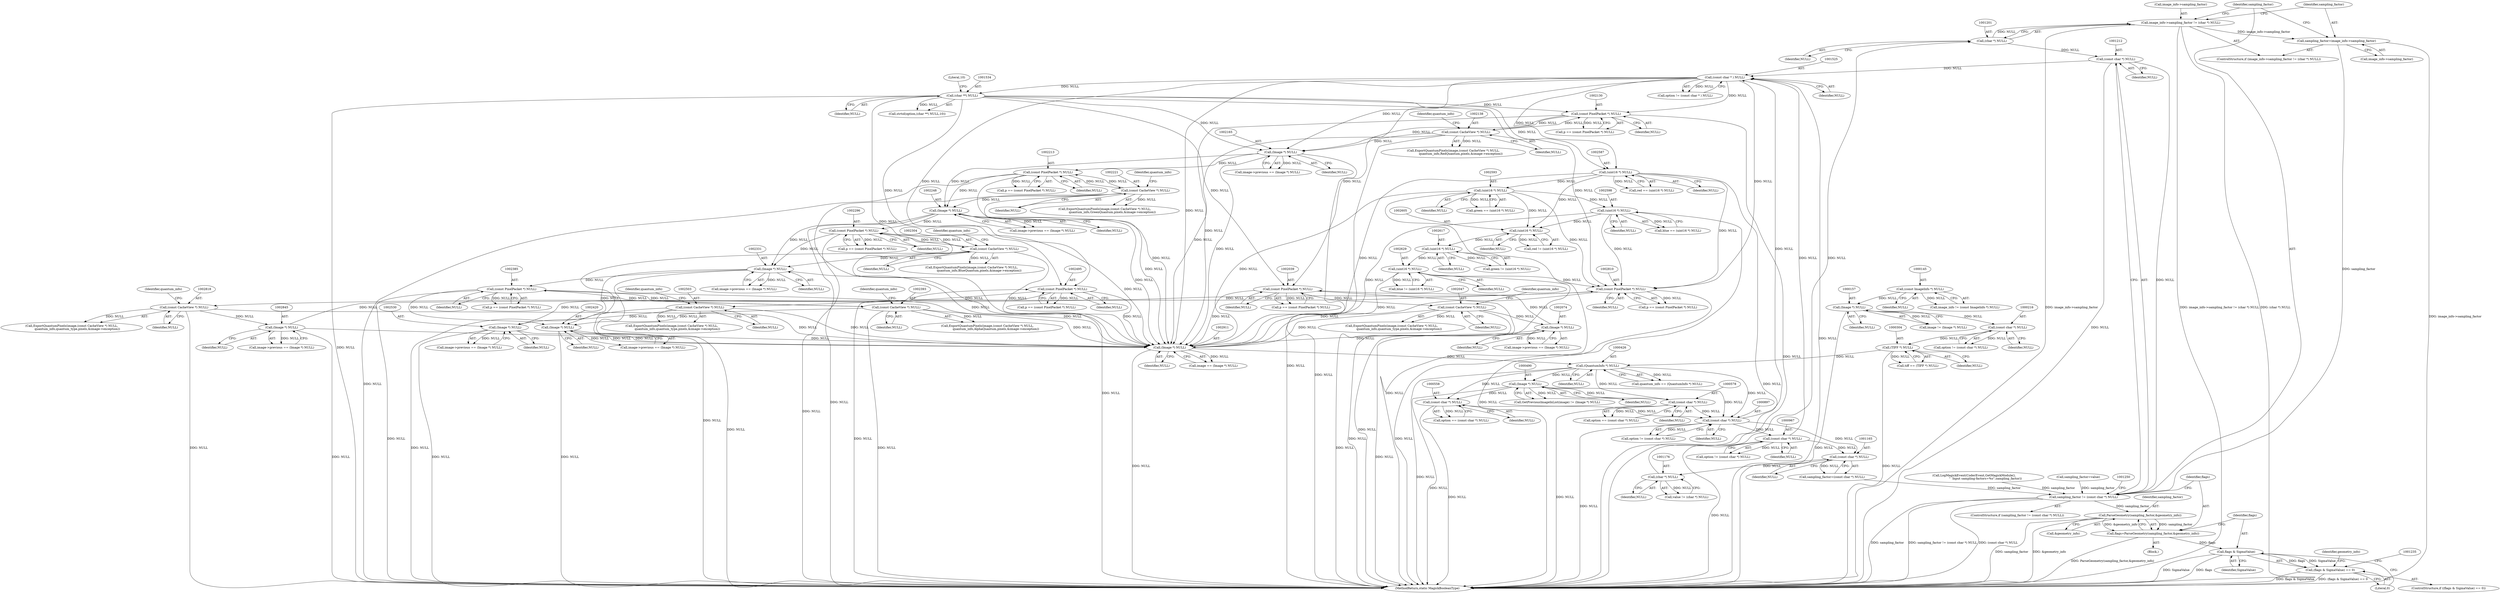 digraph "0_ImageMagick6_3c53413eb544cc567309b4c86485eae43e956112@pointer" {
"1001196" [label="(Call,image_info->sampling_factor != (char *) NULL)"];
"1001200" [label="(Call,(char *) NULL)"];
"1001175" [label="(Call,(char *) NULL)"];
"1001164" [label="(Call,(const char *) NULL)"];
"1000896" [label="(Call,(const char *) NULL)"];
"1000577" [label="(Call,(const char *) NULL)"];
"1000425" [label="(Call,(QuantumInfo *) NULL)"];
"1002910" [label="(Call,(Image *) NULL)"];
"1002628" [label="(Call,(uint16 *) NULL)"];
"1002616" [label="(Call,(uint16 *) NULL)"];
"1002604" [label="(Call,(uint16 *) NULL)"];
"1002597" [label="(Call,(uint16 *) NULL)"];
"1002592" [label="(Call,(uint16 *) NULL)"];
"1002586" [label="(Call,(uint16 *) NULL)"];
"1001533" [label="(Call,(char **) NULL)"];
"1001524" [label="(Call,(const char * ) NULL)"];
"1001211" [label="(Call,(const char *) NULL)"];
"1000966" [label="(Call,(const char *) NULL)"];
"1002494" [label="(Call,(const PixelPacket *) NULL)"];
"1002529" [label="(Call,(Image *) NULL)"];
"1002502" [label="(Call,(const CacheView *) NULL)"];
"1002220" [label="(Call,(const CacheView *) NULL)"];
"1002212" [label="(Call,(const PixelPacket *) NULL)"];
"1002164" [label="(Call,(Image *) NULL)"];
"1002129" [label="(Call,(const PixelPacket *) NULL)"];
"1002137" [label="(Call,(const CacheView *) NULL)"];
"1002046" [label="(Call,(const CacheView *) NULL)"];
"1002038" [label="(Call,(const PixelPacket *) NULL)"];
"1002073" [label="(Call,(Image *) NULL)"];
"1002295" [label="(Call,(const PixelPacket *) NULL)"];
"1002247" [label="(Call,(Image *) NULL)"];
"1002303" [label="(Call,(const CacheView *) NULL)"];
"1002419" [label="(Call,(Image *) NULL)"];
"1002384" [label="(Call,(const PixelPacket *) NULL)"];
"1002392" [label="(Call,(const CacheView *) NULL)"];
"1002330" [label="(Call,(Image *) NULL)"];
"1002809" [label="(Call,(const PixelPacket *) NULL)"];
"1002844" [label="(Call,(Image *) NULL)"];
"1002817" [label="(Call,(const CacheView *) NULL)"];
"1000303" [label="(Call,(TIFF *) NULL)"];
"1000215" [label="(Call,(const char *) NULL)"];
"1000156" [label="(Call,(Image *) NULL)"];
"1000144" [label="(Call,(const ImageInfo *) NULL)"];
"1000489" [label="(Call,(Image *) NULL)"];
"1000557" [label="(Call,(const char *) NULL)"];
"1001203" [label="(Call,sampling_factor=image_info->sampling_factor)"];
"1001209" [label="(Call,sampling_factor != (const char *) NULL)"];
"1001217" [label="(Call,ParseGeometry(sampling_factor,&geometry_info))"];
"1001215" [label="(Call,flags=ParseGeometry(sampling_factor,&geometry_info))"];
"1001223" [label="(Call,flags & SigmaValue)"];
"1001222" [label="(Call,(flags & SigmaValue) == 0)"];
"1002626" [label="(Call,blue != (uint16 *) NULL)"];
"1001223" [label="(Call,flags & SigmaValue)"];
"1002044" [label="(Call,ExportQuantumPixels(image,(const CacheView *) NULL,\n                quantum_info,quantum_type,pixels,&image->exception))"];
"1000142" [label="(Call,image_info != (const ImageInfo *) NULL)"];
"1001222" [label="(Call,(flags & SigmaValue) == 0)"];
"1001164" [label="(Call,(const char *) NULL)"];
"1001204" [label="(Identifier,sampling_factor)"];
"1002908" [label="(Call,image == (Image *) NULL)"];
"1002492" [label="(Call,p == (const PixelPacket *) NULL)"];
"1001536" [label="(Literal,10)"];
"1002586" [label="(Call,(uint16 *) NULL)"];
"1002392" [label="(Call,(const CacheView *) NULL)"];
"1001177" [label="(Identifier,NULL)"];
"1002590" [label="(Call,green == (uint16 *) NULL)"];
"1002326" [label="(Call,image->previous == (Image *) NULL)"];
"1001221" [label="(ControlStructure,if ((flags & SigmaValue) == 0))"];
"1002606" [label="(Identifier,NULL)"];
"1002844" [label="(Call,(Image *) NULL)"];
"1000486" [label="(Call,GetPreviousImageInList(image) != (Image *) NULL)"];
"1001214" [label="(Block,)"];
"1002049" [label="(Identifier,quantum_info)"];
"1000427" [label="(Identifier,NULL)"];
"1001224" [label="(Identifier,flags)"];
"1002809" [label="(Call,(const PixelPacket *) NULL)"];
"1002421" [label="(Identifier,NULL)"];
"1002630" [label="(Identifier,NULL)"];
"1002247" [label="(Call,(Image *) NULL)"];
"1000217" [label="(Identifier,NULL)"];
"1002594" [label="(Identifier,NULL)"];
"1002306" [label="(Identifier,quantum_info)"];
"1002494" [label="(Call,(const PixelPacket *) NULL)"];
"1001200" [label="(Call,(char *) NULL)"];
"1000213" [label="(Call,option != (const char *) NULL)"];
"1000579" [label="(Identifier,NULL)"];
"1002038" [label="(Call,(const PixelPacket *) NULL)"];
"1002243" [label="(Call,image->previous == (Image *) NULL)"];
"1001195" [label="(ControlStructure,if (image_info->sampling_factor != (char *) NULL))"];
"1000555" [label="(Call,option == (const char *) NULL)"];
"1001216" [label="(Identifier,flags)"];
"1002419" [label="(Call,(Image *) NULL)"];
"1002210" [label="(Call,p == (const PixelPacket *) NULL)"];
"1002293" [label="(Call,p == (const PixelPacket *) NULL)"];
"1001205" [label="(Call,image_info->sampling_factor)"];
"1002936" [label="(MethodReturn,static MagickBooleanType)"];
"1002912" [label="(Identifier,NULL)"];
"1000156" [label="(Call,(Image *) NULL)"];
"1002139" [label="(Identifier,NULL)"];
"1002129" [label="(Call,(const PixelPacket *) NULL)"];
"1002595" [label="(Call,blue == (uint16 *) NULL)"];
"1001203" [label="(Call,sampling_factor=image_info->sampling_factor)"];
"1002220" [label="(Call,(const CacheView *) NULL)"];
"1002223" [label="(Identifier,quantum_info)"];
"1000491" [label="(Identifier,NULL)"];
"1002628" [label="(Call,(uint16 *) NULL)"];
"1002073" [label="(Call,(Image *) NULL)"];
"1002046" [label="(Call,(const CacheView *) NULL)"];
"1002817" [label="(Call,(const CacheView *) NULL)"];
"1002036" [label="(Call,p == (const PixelPacket *) NULL)"];
"1002127" [label="(Call,p == (const PixelPacket *) NULL)"];
"1001225" [label="(Identifier,SigmaValue)"];
"1001226" [label="(Literal,0)"];
"1001190" [label="(Call,LogMagickEvent(CoderEvent,GetMagickModule(),\n                        \"  Input sampling-factors=%s\",sampling_factor))"];
"1002616" [label="(Call,(uint16 *) NULL)"];
"1002820" [label="(Identifier,quantum_info)"];
"1002249" [label="(Identifier,NULL)"];
"1000557" [label="(Call,(const char *) NULL)"];
"1000305" [label="(Identifier,NULL)"];
"1001210" [label="(Identifier,sampling_factor)"];
"1001162" [label="(Call,sampling_factor=(const char *) NULL)"];
"1000575" [label="(Call,option == (const char *) NULL)"];
"1000489" [label="(Call,(Image *) NULL)"];
"1000303" [label="(Call,(TIFF *) NULL)"];
"1000158" [label="(Identifier,NULL)"];
"1002135" [label="(Call,ExportQuantumPixels(image,(const CacheView *) NULL,\n                quantum_info,RedQuantum,pixels,&image->exception))"];
"1002222" [label="(Identifier,NULL)"];
"1002305" [label="(Identifier,NULL)"];
"1001217" [label="(Call,ParseGeometry(sampling_factor,&geometry_info))"];
"1002069" [label="(Call,image->previous == (Image *) NULL)"];
"1001179" [label="(Call,sampling_factor=value)"];
"1002382" [label="(Call,p == (const PixelPacket *) NULL)"];
"1002160" [label="(Call,image->previous == (Image *) NULL)"];
"1002846" [label="(Identifier,NULL)"];
"1002597" [label="(Call,(uint16 *) NULL)"];
"1000896" [label="(Call,(const char *) NULL)"];
"1000154" [label="(Call,image != (Image *) NULL)"];
"1002212" [label="(Call,(const PixelPacket *) NULL)"];
"1002584" [label="(Call,red == (uint16 *) NULL)"];
"1002040" [label="(Identifier,NULL)"];
"1001173" [label="(Call,value != (char *) NULL)"];
"1002819" [label="(Identifier,NULL)"];
"1002048" [label="(Identifier,NULL)"];
"1001166" [label="(Identifier,NULL)"];
"1002614" [label="(Call,green != (uint16 *) NULL)"];
"1000559" [label="(Identifier,NULL)"];
"1000966" [label="(Call,(const char *) NULL)"];
"1001531" [label="(Call,strtol(option,(char **) NULL,10))"];
"1002807" [label="(Call,p == (const PixelPacket *) NULL)"];
"1002131" [label="(Identifier,NULL)"];
"1002504" [label="(Identifier,NULL)"];
"1002075" [label="(Identifier,NULL)"];
"1000898" [label="(Identifier,NULL)"];
"1002531" [label="(Identifier,NULL)"];
"1000577" [label="(Call,(const char *) NULL)"];
"1001229" [label="(Identifier,geometry_info)"];
"1002330" [label="(Call,(Image *) NULL)"];
"1001522" [label="(Call,option != (const char * ) NULL)"];
"1002301" [label="(Call,ExportQuantumPixels(image,(const CacheView *) NULL,\n                quantum_info,BlueQuantum,pixels,&image->exception))"];
"1001211" [label="(Call,(const char *) NULL)"];
"1000425" [label="(Call,(QuantumInfo *) NULL)"];
"1002164" [label="(Call,(Image *) NULL)"];
"1001209" [label="(Call,sampling_factor != (const char *) NULL)"];
"1002525" [label="(Call,image->previous == (Image *) NULL)"];
"1002604" [label="(Call,(uint16 *) NULL)"];
"1002505" [label="(Identifier,quantum_info)"];
"1002297" [label="(Identifier,NULL)"];
"1002395" [label="(Identifier,quantum_info)"];
"1002384" [label="(Call,(const PixelPacket *) NULL)"];
"1000968" [label="(Identifier,NULL)"];
"1002394" [label="(Identifier,NULL)"];
"1000964" [label="(Call,option != (const char *) NULL)"];
"1002502" [label="(Call,(const CacheView *) NULL)"];
"1002910" [label="(Call,(Image *) NULL)"];
"1002592" [label="(Call,(uint16 *) NULL)"];
"1000146" [label="(Identifier,NULL)"];
"1002496" [label="(Identifier,NULL)"];
"1001526" [label="(Identifier,NULL)"];
"1002618" [label="(Identifier,NULL)"];
"1001196" [label="(Call,image_info->sampling_factor != (char *) NULL)"];
"1002137" [label="(Call,(const CacheView *) NULL)"];
"1002811" [label="(Identifier,NULL)"];
"1000144" [label="(Call,(const ImageInfo *) NULL)"];
"1000894" [label="(Call,option != (const char *) NULL)"];
"1002303" [label="(Call,(const CacheView *) NULL)"];
"1002415" [label="(Call,image->previous == (Image *) NULL)"];
"1002214" [label="(Identifier,NULL)"];
"1002529" [label="(Call,(Image *) NULL)"];
"1002332" [label="(Identifier,NULL)"];
"1002500" [label="(Call,ExportQuantumPixels(image,(const CacheView *) NULL,\n            quantum_info,quantum_type,pixels,&image->exception))"];
"1002140" [label="(Identifier,quantum_info)"];
"1000301" [label="(Call,tiff == (TIFF *) NULL)"];
"1002602" [label="(Call,red != (uint16 *) NULL)"];
"1001175" [label="(Call,(char *) NULL)"];
"1001533" [label="(Call,(char **) NULL)"];
"1001535" [label="(Identifier,NULL)"];
"1001218" [label="(Identifier,sampling_factor)"];
"1002599" [label="(Identifier,NULL)"];
"1002166" [label="(Identifier,NULL)"];
"1001524" [label="(Call,(const char * ) NULL)"];
"1002588" [label="(Identifier,NULL)"];
"1002218" [label="(Call,ExportQuantumPixels(image,(const CacheView *) NULL,\n                quantum_info,GreenQuantum,pixels,&image->exception))"];
"1000423" [label="(Call,quantum_info == (QuantumInfo *) NULL)"];
"1002390" [label="(Call,ExportQuantumPixels(image,(const CacheView *) NULL,\n                  quantum_info,AlphaQuantum,pixels,&image->exception))"];
"1001219" [label="(Call,&geometry_info)"];
"1002386" [label="(Identifier,NULL)"];
"1001197" [label="(Call,image_info->sampling_factor)"];
"1001213" [label="(Identifier,NULL)"];
"1002840" [label="(Call,image->previous == (Image *) NULL)"];
"1001215" [label="(Call,flags=ParseGeometry(sampling_factor,&geometry_info))"];
"1001208" [label="(ControlStructure,if (sampling_factor != (const char *) NULL))"];
"1002295" [label="(Call,(const PixelPacket *) NULL)"];
"1001202" [label="(Identifier,NULL)"];
"1002815" [label="(Call,ExportQuantumPixels(image,(const CacheView *) NULL,\n            quantum_info,quantum_type,pixels,&image->exception))"];
"1000215" [label="(Call,(const char *) NULL)"];
"1001196" -> "1001195"  [label="AST: "];
"1001196" -> "1001200"  [label="CFG: "];
"1001197" -> "1001196"  [label="AST: "];
"1001200" -> "1001196"  [label="AST: "];
"1001204" -> "1001196"  [label="CFG: "];
"1001210" -> "1001196"  [label="CFG: "];
"1001196" -> "1002936"  [label="DDG: image_info->sampling_factor"];
"1001196" -> "1002936"  [label="DDG: image_info->sampling_factor != (char *) NULL"];
"1001196" -> "1002936"  [label="DDG: (char *) NULL"];
"1001200" -> "1001196"  [label="DDG: NULL"];
"1001196" -> "1001203"  [label="DDG: image_info->sampling_factor"];
"1001200" -> "1001202"  [label="CFG: "];
"1001201" -> "1001200"  [label="AST: "];
"1001202" -> "1001200"  [label="AST: "];
"1001175" -> "1001200"  [label="DDG: NULL"];
"1001200" -> "1001211"  [label="DDG: NULL"];
"1001175" -> "1001173"  [label="AST: "];
"1001175" -> "1001177"  [label="CFG: "];
"1001176" -> "1001175"  [label="AST: "];
"1001177" -> "1001175"  [label="AST: "];
"1001173" -> "1001175"  [label="CFG: "];
"1001175" -> "1001173"  [label="DDG: NULL"];
"1001164" -> "1001175"  [label="DDG: NULL"];
"1001164" -> "1001162"  [label="AST: "];
"1001164" -> "1001166"  [label="CFG: "];
"1001165" -> "1001164"  [label="AST: "];
"1001166" -> "1001164"  [label="AST: "];
"1001162" -> "1001164"  [label="CFG: "];
"1001164" -> "1001162"  [label="DDG: NULL"];
"1000896" -> "1001164"  [label="DDG: NULL"];
"1000966" -> "1001164"  [label="DDG: NULL"];
"1000896" -> "1000894"  [label="AST: "];
"1000896" -> "1000898"  [label="CFG: "];
"1000897" -> "1000896"  [label="AST: "];
"1000898" -> "1000896"  [label="AST: "];
"1000894" -> "1000896"  [label="CFG: "];
"1000896" -> "1002936"  [label="DDG: NULL"];
"1000896" -> "1000894"  [label="DDG: NULL"];
"1000577" -> "1000896"  [label="DDG: NULL"];
"1000425" -> "1000896"  [label="DDG: NULL"];
"1000489" -> "1000896"  [label="DDG: NULL"];
"1000557" -> "1000896"  [label="DDG: NULL"];
"1000896" -> "1000966"  [label="DDG: NULL"];
"1000896" -> "1001524"  [label="DDG: NULL"];
"1000577" -> "1000575"  [label="AST: "];
"1000577" -> "1000579"  [label="CFG: "];
"1000578" -> "1000577"  [label="AST: "];
"1000579" -> "1000577"  [label="AST: "];
"1000575" -> "1000577"  [label="CFG: "];
"1000577" -> "1002936"  [label="DDG: NULL"];
"1000577" -> "1000575"  [label="DDG: NULL"];
"1000425" -> "1000577"  [label="DDG: NULL"];
"1000489" -> "1000577"  [label="DDG: NULL"];
"1000425" -> "1000423"  [label="AST: "];
"1000425" -> "1000427"  [label="CFG: "];
"1000426" -> "1000425"  [label="AST: "];
"1000427" -> "1000425"  [label="AST: "];
"1000423" -> "1000425"  [label="CFG: "];
"1000425" -> "1002936"  [label="DDG: NULL"];
"1000425" -> "1000423"  [label="DDG: NULL"];
"1002910" -> "1000425"  [label="DDG: NULL"];
"1000303" -> "1000425"  [label="DDG: NULL"];
"1000425" -> "1000489"  [label="DDG: NULL"];
"1000425" -> "1000557"  [label="DDG: NULL"];
"1002910" -> "1002908"  [label="AST: "];
"1002910" -> "1002912"  [label="CFG: "];
"1002911" -> "1002910"  [label="AST: "];
"1002912" -> "1002910"  [label="AST: "];
"1002908" -> "1002910"  [label="CFG: "];
"1002910" -> "1002936"  [label="DDG: NULL"];
"1002910" -> "1002908"  [label="DDG: NULL"];
"1002628" -> "1002910"  [label="DDG: NULL"];
"1002494" -> "1002910"  [label="DDG: NULL"];
"1001533" -> "1002910"  [label="DDG: NULL"];
"1002220" -> "1002910"  [label="DDG: NULL"];
"1002129" -> "1002910"  [label="DDG: NULL"];
"1002046" -> "1002910"  [label="DDG: NULL"];
"1002295" -> "1002910"  [label="DDG: NULL"];
"1002597" -> "1002910"  [label="DDG: NULL"];
"1001524" -> "1002910"  [label="DDG: NULL"];
"1002247" -> "1002910"  [label="DDG: NULL"];
"1002137" -> "1002910"  [label="DDG: NULL"];
"1002164" -> "1002910"  [label="DDG: NULL"];
"1002303" -> "1002910"  [label="DDG: NULL"];
"1002592" -> "1002910"  [label="DDG: NULL"];
"1002502" -> "1002910"  [label="DDG: NULL"];
"1002419" -> "1002910"  [label="DDG: NULL"];
"1002384" -> "1002910"  [label="DDG: NULL"];
"1002212" -> "1002910"  [label="DDG: NULL"];
"1002586" -> "1002910"  [label="DDG: NULL"];
"1002392" -> "1002910"  [label="DDG: NULL"];
"1002073" -> "1002910"  [label="DDG: NULL"];
"1002809" -> "1002910"  [label="DDG: NULL"];
"1002817" -> "1002910"  [label="DDG: NULL"];
"1002529" -> "1002910"  [label="DDG: NULL"];
"1002330" -> "1002910"  [label="DDG: NULL"];
"1002038" -> "1002910"  [label="DDG: NULL"];
"1002844" -> "1002910"  [label="DDG: NULL"];
"1002628" -> "1002626"  [label="AST: "];
"1002628" -> "1002630"  [label="CFG: "];
"1002629" -> "1002628"  [label="AST: "];
"1002630" -> "1002628"  [label="AST: "];
"1002626" -> "1002628"  [label="CFG: "];
"1002628" -> "1002936"  [label="DDG: NULL"];
"1002628" -> "1002626"  [label="DDG: NULL"];
"1002616" -> "1002628"  [label="DDG: NULL"];
"1002628" -> "1002809"  [label="DDG: NULL"];
"1002616" -> "1002614"  [label="AST: "];
"1002616" -> "1002618"  [label="CFG: "];
"1002617" -> "1002616"  [label="AST: "];
"1002618" -> "1002616"  [label="AST: "];
"1002614" -> "1002616"  [label="CFG: "];
"1002616" -> "1002614"  [label="DDG: NULL"];
"1002604" -> "1002616"  [label="DDG: NULL"];
"1002604" -> "1002602"  [label="AST: "];
"1002604" -> "1002606"  [label="CFG: "];
"1002605" -> "1002604"  [label="AST: "];
"1002606" -> "1002604"  [label="AST: "];
"1002602" -> "1002604"  [label="CFG: "];
"1002604" -> "1002602"  [label="DDG: NULL"];
"1002597" -> "1002604"  [label="DDG: NULL"];
"1002586" -> "1002604"  [label="DDG: NULL"];
"1002592" -> "1002604"  [label="DDG: NULL"];
"1002597" -> "1002595"  [label="AST: "];
"1002597" -> "1002599"  [label="CFG: "];
"1002598" -> "1002597"  [label="AST: "];
"1002599" -> "1002597"  [label="AST: "];
"1002595" -> "1002597"  [label="CFG: "];
"1002597" -> "1002936"  [label="DDG: NULL"];
"1002597" -> "1002595"  [label="DDG: NULL"];
"1002592" -> "1002597"  [label="DDG: NULL"];
"1002597" -> "1002809"  [label="DDG: NULL"];
"1002592" -> "1002590"  [label="AST: "];
"1002592" -> "1002594"  [label="CFG: "];
"1002593" -> "1002592"  [label="AST: "];
"1002594" -> "1002592"  [label="AST: "];
"1002590" -> "1002592"  [label="CFG: "];
"1002592" -> "1002936"  [label="DDG: NULL"];
"1002592" -> "1002590"  [label="DDG: NULL"];
"1002586" -> "1002592"  [label="DDG: NULL"];
"1002592" -> "1002809"  [label="DDG: NULL"];
"1002586" -> "1002584"  [label="AST: "];
"1002586" -> "1002588"  [label="CFG: "];
"1002587" -> "1002586"  [label="AST: "];
"1002588" -> "1002586"  [label="AST: "];
"1002584" -> "1002586"  [label="CFG: "];
"1002586" -> "1002936"  [label="DDG: NULL"];
"1002586" -> "1002584"  [label="DDG: NULL"];
"1001533" -> "1002586"  [label="DDG: NULL"];
"1001524" -> "1002586"  [label="DDG: NULL"];
"1002586" -> "1002809"  [label="DDG: NULL"];
"1001533" -> "1001531"  [label="AST: "];
"1001533" -> "1001535"  [label="CFG: "];
"1001534" -> "1001533"  [label="AST: "];
"1001535" -> "1001533"  [label="AST: "];
"1001536" -> "1001533"  [label="CFG: "];
"1001533" -> "1002936"  [label="DDG: NULL"];
"1001533" -> "1001531"  [label="DDG: NULL"];
"1001524" -> "1001533"  [label="DDG: NULL"];
"1001533" -> "1002038"  [label="DDG: NULL"];
"1001533" -> "1002129"  [label="DDG: NULL"];
"1001533" -> "1002164"  [label="DDG: NULL"];
"1001533" -> "1002494"  [label="DDG: NULL"];
"1001533" -> "1002809"  [label="DDG: NULL"];
"1001524" -> "1001522"  [label="AST: "];
"1001524" -> "1001526"  [label="CFG: "];
"1001525" -> "1001524"  [label="AST: "];
"1001526" -> "1001524"  [label="AST: "];
"1001522" -> "1001524"  [label="CFG: "];
"1001524" -> "1002936"  [label="DDG: NULL"];
"1001524" -> "1001522"  [label="DDG: NULL"];
"1001211" -> "1001524"  [label="DDG: NULL"];
"1000966" -> "1001524"  [label="DDG: NULL"];
"1001524" -> "1002038"  [label="DDG: NULL"];
"1001524" -> "1002129"  [label="DDG: NULL"];
"1001524" -> "1002164"  [label="DDG: NULL"];
"1001524" -> "1002494"  [label="DDG: NULL"];
"1001524" -> "1002809"  [label="DDG: NULL"];
"1001211" -> "1001209"  [label="AST: "];
"1001211" -> "1001213"  [label="CFG: "];
"1001212" -> "1001211"  [label="AST: "];
"1001213" -> "1001211"  [label="AST: "];
"1001209" -> "1001211"  [label="CFG: "];
"1001211" -> "1002936"  [label="DDG: NULL"];
"1001211" -> "1001209"  [label="DDG: NULL"];
"1000966" -> "1000964"  [label="AST: "];
"1000966" -> "1000968"  [label="CFG: "];
"1000967" -> "1000966"  [label="AST: "];
"1000968" -> "1000966"  [label="AST: "];
"1000964" -> "1000966"  [label="CFG: "];
"1000966" -> "1002936"  [label="DDG: NULL"];
"1000966" -> "1000964"  [label="DDG: NULL"];
"1002494" -> "1002492"  [label="AST: "];
"1002494" -> "1002496"  [label="CFG: "];
"1002495" -> "1002494"  [label="AST: "];
"1002496" -> "1002494"  [label="AST: "];
"1002492" -> "1002494"  [label="CFG: "];
"1002494" -> "1002936"  [label="DDG: NULL"];
"1002494" -> "1002492"  [label="DDG: NULL"];
"1002529" -> "1002494"  [label="DDG: NULL"];
"1002494" -> "1002502"  [label="DDG: NULL"];
"1002529" -> "1002525"  [label="AST: "];
"1002529" -> "1002531"  [label="CFG: "];
"1002530" -> "1002529"  [label="AST: "];
"1002531" -> "1002529"  [label="AST: "];
"1002525" -> "1002529"  [label="CFG: "];
"1002529" -> "1002936"  [label="DDG: NULL"];
"1002529" -> "1002525"  [label="DDG: NULL"];
"1002502" -> "1002529"  [label="DDG: NULL"];
"1002502" -> "1002500"  [label="AST: "];
"1002502" -> "1002504"  [label="CFG: "];
"1002503" -> "1002502"  [label="AST: "];
"1002504" -> "1002502"  [label="AST: "];
"1002505" -> "1002502"  [label="CFG: "];
"1002502" -> "1002936"  [label="DDG: NULL"];
"1002502" -> "1002500"  [label="DDG: NULL"];
"1002220" -> "1002218"  [label="AST: "];
"1002220" -> "1002222"  [label="CFG: "];
"1002221" -> "1002220"  [label="AST: "];
"1002222" -> "1002220"  [label="AST: "];
"1002223" -> "1002220"  [label="CFG: "];
"1002220" -> "1002936"  [label="DDG: NULL"];
"1002220" -> "1002212"  [label="DDG: NULL"];
"1002220" -> "1002218"  [label="DDG: NULL"];
"1002212" -> "1002220"  [label="DDG: NULL"];
"1002220" -> "1002247"  [label="DDG: NULL"];
"1002212" -> "1002210"  [label="AST: "];
"1002212" -> "1002214"  [label="CFG: "];
"1002213" -> "1002212"  [label="AST: "];
"1002214" -> "1002212"  [label="AST: "];
"1002210" -> "1002212"  [label="CFG: "];
"1002212" -> "1002936"  [label="DDG: NULL"];
"1002212" -> "1002210"  [label="DDG: NULL"];
"1002164" -> "1002212"  [label="DDG: NULL"];
"1002212" -> "1002247"  [label="DDG: NULL"];
"1002164" -> "1002160"  [label="AST: "];
"1002164" -> "1002166"  [label="CFG: "];
"1002165" -> "1002164"  [label="AST: "];
"1002166" -> "1002164"  [label="AST: "];
"1002160" -> "1002164"  [label="CFG: "];
"1002164" -> "1002936"  [label="DDG: NULL"];
"1002164" -> "1002160"  [label="DDG: NULL"];
"1002129" -> "1002164"  [label="DDG: NULL"];
"1002137" -> "1002164"  [label="DDG: NULL"];
"1002164" -> "1002247"  [label="DDG: NULL"];
"1002129" -> "1002127"  [label="AST: "];
"1002129" -> "1002131"  [label="CFG: "];
"1002130" -> "1002129"  [label="AST: "];
"1002131" -> "1002129"  [label="AST: "];
"1002127" -> "1002129"  [label="CFG: "];
"1002129" -> "1002936"  [label="DDG: NULL"];
"1002129" -> "1002127"  [label="DDG: NULL"];
"1002137" -> "1002129"  [label="DDG: NULL"];
"1002129" -> "1002137"  [label="DDG: NULL"];
"1002137" -> "1002135"  [label="AST: "];
"1002137" -> "1002139"  [label="CFG: "];
"1002138" -> "1002137"  [label="AST: "];
"1002139" -> "1002137"  [label="AST: "];
"1002140" -> "1002137"  [label="CFG: "];
"1002137" -> "1002936"  [label="DDG: NULL"];
"1002137" -> "1002135"  [label="DDG: NULL"];
"1002046" -> "1002044"  [label="AST: "];
"1002046" -> "1002048"  [label="CFG: "];
"1002047" -> "1002046"  [label="AST: "];
"1002048" -> "1002046"  [label="AST: "];
"1002049" -> "1002046"  [label="CFG: "];
"1002046" -> "1002936"  [label="DDG: NULL"];
"1002046" -> "1002044"  [label="DDG: NULL"];
"1002038" -> "1002046"  [label="DDG: NULL"];
"1002046" -> "1002073"  [label="DDG: NULL"];
"1002038" -> "1002036"  [label="AST: "];
"1002038" -> "1002040"  [label="CFG: "];
"1002039" -> "1002038"  [label="AST: "];
"1002040" -> "1002038"  [label="AST: "];
"1002036" -> "1002038"  [label="CFG: "];
"1002038" -> "1002936"  [label="DDG: NULL"];
"1002038" -> "1002036"  [label="DDG: NULL"];
"1002073" -> "1002038"  [label="DDG: NULL"];
"1002073" -> "1002069"  [label="AST: "];
"1002073" -> "1002075"  [label="CFG: "];
"1002074" -> "1002073"  [label="AST: "];
"1002075" -> "1002073"  [label="AST: "];
"1002069" -> "1002073"  [label="CFG: "];
"1002073" -> "1002936"  [label="DDG: NULL"];
"1002073" -> "1002069"  [label="DDG: NULL"];
"1002295" -> "1002293"  [label="AST: "];
"1002295" -> "1002297"  [label="CFG: "];
"1002296" -> "1002295"  [label="AST: "];
"1002297" -> "1002295"  [label="AST: "];
"1002293" -> "1002295"  [label="CFG: "];
"1002295" -> "1002936"  [label="DDG: NULL"];
"1002295" -> "1002293"  [label="DDG: NULL"];
"1002247" -> "1002295"  [label="DDG: NULL"];
"1002303" -> "1002295"  [label="DDG: NULL"];
"1002295" -> "1002303"  [label="DDG: NULL"];
"1002295" -> "1002330"  [label="DDG: NULL"];
"1002247" -> "1002243"  [label="AST: "];
"1002247" -> "1002249"  [label="CFG: "];
"1002248" -> "1002247"  [label="AST: "];
"1002249" -> "1002247"  [label="AST: "];
"1002243" -> "1002247"  [label="CFG: "];
"1002247" -> "1002936"  [label="DDG: NULL"];
"1002247" -> "1002243"  [label="DDG: NULL"];
"1002247" -> "1002330"  [label="DDG: NULL"];
"1002303" -> "1002301"  [label="AST: "];
"1002303" -> "1002305"  [label="CFG: "];
"1002304" -> "1002303"  [label="AST: "];
"1002305" -> "1002303"  [label="AST: "];
"1002306" -> "1002303"  [label="CFG: "];
"1002303" -> "1002936"  [label="DDG: NULL"];
"1002303" -> "1002301"  [label="DDG: NULL"];
"1002303" -> "1002330"  [label="DDG: NULL"];
"1002419" -> "1002415"  [label="AST: "];
"1002419" -> "1002421"  [label="CFG: "];
"1002420" -> "1002419"  [label="AST: "];
"1002421" -> "1002419"  [label="AST: "];
"1002415" -> "1002419"  [label="CFG: "];
"1002419" -> "1002936"  [label="DDG: NULL"];
"1002419" -> "1002415"  [label="DDG: NULL"];
"1002384" -> "1002419"  [label="DDG: NULL"];
"1002392" -> "1002419"  [label="DDG: NULL"];
"1002330" -> "1002419"  [label="DDG: NULL"];
"1002384" -> "1002382"  [label="AST: "];
"1002384" -> "1002386"  [label="CFG: "];
"1002385" -> "1002384"  [label="AST: "];
"1002386" -> "1002384"  [label="AST: "];
"1002382" -> "1002384"  [label="CFG: "];
"1002384" -> "1002936"  [label="DDG: NULL"];
"1002384" -> "1002382"  [label="DDG: NULL"];
"1002392" -> "1002384"  [label="DDG: NULL"];
"1002330" -> "1002384"  [label="DDG: NULL"];
"1002384" -> "1002392"  [label="DDG: NULL"];
"1002392" -> "1002390"  [label="AST: "];
"1002392" -> "1002394"  [label="CFG: "];
"1002393" -> "1002392"  [label="AST: "];
"1002394" -> "1002392"  [label="AST: "];
"1002395" -> "1002392"  [label="CFG: "];
"1002392" -> "1002936"  [label="DDG: NULL"];
"1002392" -> "1002390"  [label="DDG: NULL"];
"1002330" -> "1002326"  [label="AST: "];
"1002330" -> "1002332"  [label="CFG: "];
"1002331" -> "1002330"  [label="AST: "];
"1002332" -> "1002330"  [label="AST: "];
"1002326" -> "1002330"  [label="CFG: "];
"1002330" -> "1002936"  [label="DDG: NULL"];
"1002330" -> "1002326"  [label="DDG: NULL"];
"1002809" -> "1002807"  [label="AST: "];
"1002809" -> "1002811"  [label="CFG: "];
"1002810" -> "1002809"  [label="AST: "];
"1002811" -> "1002809"  [label="AST: "];
"1002807" -> "1002809"  [label="CFG: "];
"1002809" -> "1002936"  [label="DDG: NULL"];
"1002809" -> "1002807"  [label="DDG: NULL"];
"1002844" -> "1002809"  [label="DDG: NULL"];
"1002809" -> "1002817"  [label="DDG: NULL"];
"1002844" -> "1002840"  [label="AST: "];
"1002844" -> "1002846"  [label="CFG: "];
"1002845" -> "1002844"  [label="AST: "];
"1002846" -> "1002844"  [label="AST: "];
"1002840" -> "1002844"  [label="CFG: "];
"1002844" -> "1002936"  [label="DDG: NULL"];
"1002844" -> "1002840"  [label="DDG: NULL"];
"1002817" -> "1002844"  [label="DDG: NULL"];
"1002817" -> "1002815"  [label="AST: "];
"1002817" -> "1002819"  [label="CFG: "];
"1002818" -> "1002817"  [label="AST: "];
"1002819" -> "1002817"  [label="AST: "];
"1002820" -> "1002817"  [label="CFG: "];
"1002817" -> "1002936"  [label="DDG: NULL"];
"1002817" -> "1002815"  [label="DDG: NULL"];
"1000303" -> "1000301"  [label="AST: "];
"1000303" -> "1000305"  [label="CFG: "];
"1000304" -> "1000303"  [label="AST: "];
"1000305" -> "1000303"  [label="AST: "];
"1000301" -> "1000303"  [label="CFG: "];
"1000303" -> "1002936"  [label="DDG: NULL"];
"1000303" -> "1000301"  [label="DDG: NULL"];
"1000215" -> "1000303"  [label="DDG: NULL"];
"1000215" -> "1000213"  [label="AST: "];
"1000215" -> "1000217"  [label="CFG: "];
"1000216" -> "1000215"  [label="AST: "];
"1000217" -> "1000215"  [label="AST: "];
"1000213" -> "1000215"  [label="CFG: "];
"1000215" -> "1000213"  [label="DDG: NULL"];
"1000156" -> "1000215"  [label="DDG: NULL"];
"1000156" -> "1000154"  [label="AST: "];
"1000156" -> "1000158"  [label="CFG: "];
"1000157" -> "1000156"  [label="AST: "];
"1000158" -> "1000156"  [label="AST: "];
"1000154" -> "1000156"  [label="CFG: "];
"1000156" -> "1002936"  [label="DDG: NULL"];
"1000156" -> "1000154"  [label="DDG: NULL"];
"1000144" -> "1000156"  [label="DDG: NULL"];
"1000144" -> "1000142"  [label="AST: "];
"1000144" -> "1000146"  [label="CFG: "];
"1000145" -> "1000144"  [label="AST: "];
"1000146" -> "1000144"  [label="AST: "];
"1000142" -> "1000144"  [label="CFG: "];
"1000144" -> "1000142"  [label="DDG: NULL"];
"1000489" -> "1000486"  [label="AST: "];
"1000489" -> "1000491"  [label="CFG: "];
"1000490" -> "1000489"  [label="AST: "];
"1000491" -> "1000489"  [label="AST: "];
"1000486" -> "1000489"  [label="CFG: "];
"1000489" -> "1002936"  [label="DDG: NULL"];
"1000489" -> "1000486"  [label="DDG: NULL"];
"1000489" -> "1000557"  [label="DDG: NULL"];
"1000557" -> "1000555"  [label="AST: "];
"1000557" -> "1000559"  [label="CFG: "];
"1000558" -> "1000557"  [label="AST: "];
"1000559" -> "1000557"  [label="AST: "];
"1000555" -> "1000557"  [label="CFG: "];
"1000557" -> "1002936"  [label="DDG: NULL"];
"1000557" -> "1000555"  [label="DDG: NULL"];
"1001203" -> "1001195"  [label="AST: "];
"1001203" -> "1001205"  [label="CFG: "];
"1001204" -> "1001203"  [label="AST: "];
"1001205" -> "1001203"  [label="AST: "];
"1001210" -> "1001203"  [label="CFG: "];
"1001203" -> "1002936"  [label="DDG: image_info->sampling_factor"];
"1001203" -> "1001209"  [label="DDG: sampling_factor"];
"1001209" -> "1001208"  [label="AST: "];
"1001210" -> "1001209"  [label="AST: "];
"1001216" -> "1001209"  [label="CFG: "];
"1001250" -> "1001209"  [label="CFG: "];
"1001209" -> "1002936"  [label="DDG: sampling_factor != (const char *) NULL"];
"1001209" -> "1002936"  [label="DDG: (const char *) NULL"];
"1001209" -> "1002936"  [label="DDG: sampling_factor"];
"1001162" -> "1001209"  [label="DDG: sampling_factor"];
"1001179" -> "1001209"  [label="DDG: sampling_factor"];
"1001190" -> "1001209"  [label="DDG: sampling_factor"];
"1001209" -> "1001217"  [label="DDG: sampling_factor"];
"1001217" -> "1001215"  [label="AST: "];
"1001217" -> "1001219"  [label="CFG: "];
"1001218" -> "1001217"  [label="AST: "];
"1001219" -> "1001217"  [label="AST: "];
"1001215" -> "1001217"  [label="CFG: "];
"1001217" -> "1002936"  [label="DDG: sampling_factor"];
"1001217" -> "1002936"  [label="DDG: &geometry_info"];
"1001217" -> "1001215"  [label="DDG: sampling_factor"];
"1001217" -> "1001215"  [label="DDG: &geometry_info"];
"1001215" -> "1001214"  [label="AST: "];
"1001216" -> "1001215"  [label="AST: "];
"1001224" -> "1001215"  [label="CFG: "];
"1001215" -> "1002936"  [label="DDG: ParseGeometry(sampling_factor,&geometry_info)"];
"1001215" -> "1001223"  [label="DDG: flags"];
"1001223" -> "1001222"  [label="AST: "];
"1001223" -> "1001225"  [label="CFG: "];
"1001224" -> "1001223"  [label="AST: "];
"1001225" -> "1001223"  [label="AST: "];
"1001226" -> "1001223"  [label="CFG: "];
"1001223" -> "1002936"  [label="DDG: SigmaValue"];
"1001223" -> "1002936"  [label="DDG: flags"];
"1001223" -> "1001222"  [label="DDG: flags"];
"1001223" -> "1001222"  [label="DDG: SigmaValue"];
"1001222" -> "1001221"  [label="AST: "];
"1001222" -> "1001226"  [label="CFG: "];
"1001226" -> "1001222"  [label="AST: "];
"1001229" -> "1001222"  [label="CFG: "];
"1001235" -> "1001222"  [label="CFG: "];
"1001222" -> "1002936"  [label="DDG: flags & SigmaValue"];
"1001222" -> "1002936"  [label="DDG: (flags & SigmaValue) == 0"];
}

